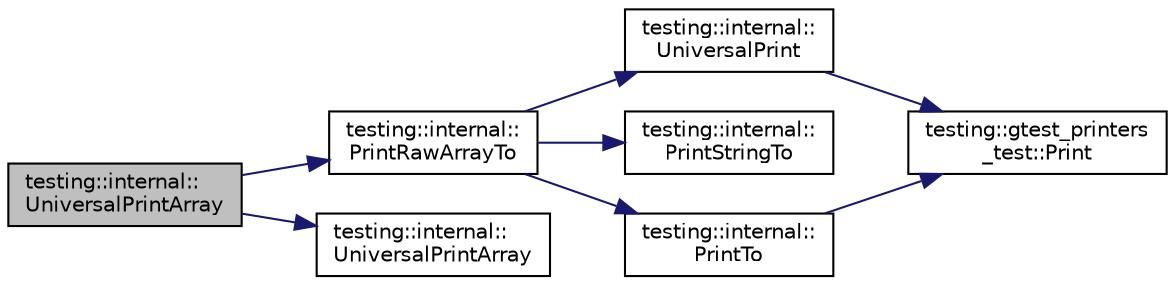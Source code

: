 digraph "testing::internal::UniversalPrintArray"
{
  edge [fontname="Helvetica",fontsize="10",labelfontname="Helvetica",labelfontsize="10"];
  node [fontname="Helvetica",fontsize="10",shape=record];
  rankdir="LR";
  Node3481 [label="testing::internal::\lUniversalPrintArray",height=0.2,width=0.4,color="black", fillcolor="grey75", style="filled", fontcolor="black"];
  Node3481 -> Node3482 [color="midnightblue",fontsize="10",style="solid",fontname="Helvetica"];
  Node3482 [label="testing::internal::\lPrintRawArrayTo",height=0.2,width=0.4,color="black", fillcolor="white", style="filled",URL="$d0/da7/namespacetesting_1_1internal.html#ad3013b6b4c825edee9fe18ff1d982faa"];
  Node3482 -> Node3483 [color="midnightblue",fontsize="10",style="solid",fontname="Helvetica"];
  Node3483 [label="testing::internal::\lUniversalPrint",height=0.2,width=0.4,color="black", fillcolor="white", style="filled",URL="$d0/da7/namespacetesting_1_1internal.html#a30708fa2bacf11895b03bdb21eb72309"];
  Node3483 -> Node3484 [color="midnightblue",fontsize="10",style="solid",fontname="Helvetica"];
  Node3484 [label="testing::gtest_printers\l_test::Print",height=0.2,width=0.4,color="black", fillcolor="white", style="filled",URL="$dd/d01/namespacetesting_1_1gtest__printers__test.html#ab1fefdb330a473343afa3cc6d46a65f6"];
  Node3482 -> Node3485 [color="midnightblue",fontsize="10",style="solid",fontname="Helvetica"];
  Node3485 [label="testing::internal::\lPrintStringTo",height=0.2,width=0.4,color="black", fillcolor="white", style="filled",URL="$d0/da7/namespacetesting_1_1internal.html#a8b53e46cea3f8bdfc9342057c4f6ba62"];
  Node3482 -> Node3486 [color="midnightblue",fontsize="10",style="solid",fontname="Helvetica"];
  Node3486 [label="testing::internal::\lPrintTo",height=0.2,width=0.4,color="black", fillcolor="white", style="filled",URL="$d0/da7/namespacetesting_1_1internal.html#af2c33928facbf2edf7af564278724d98"];
  Node3486 -> Node3484 [color="midnightblue",fontsize="10",style="solid",fontname="Helvetica"];
  Node3481 -> Node3487 [color="midnightblue",fontsize="10",style="solid",fontname="Helvetica"];
  Node3487 [label="testing::internal::\lUniversalPrintArray",height=0.2,width=0.4,color="black", fillcolor="white", style="filled",URL="$d0/da7/namespacetesting_1_1internal.html#ae31e146c35fd75afc6a9cc73ae2692d1"];
}
